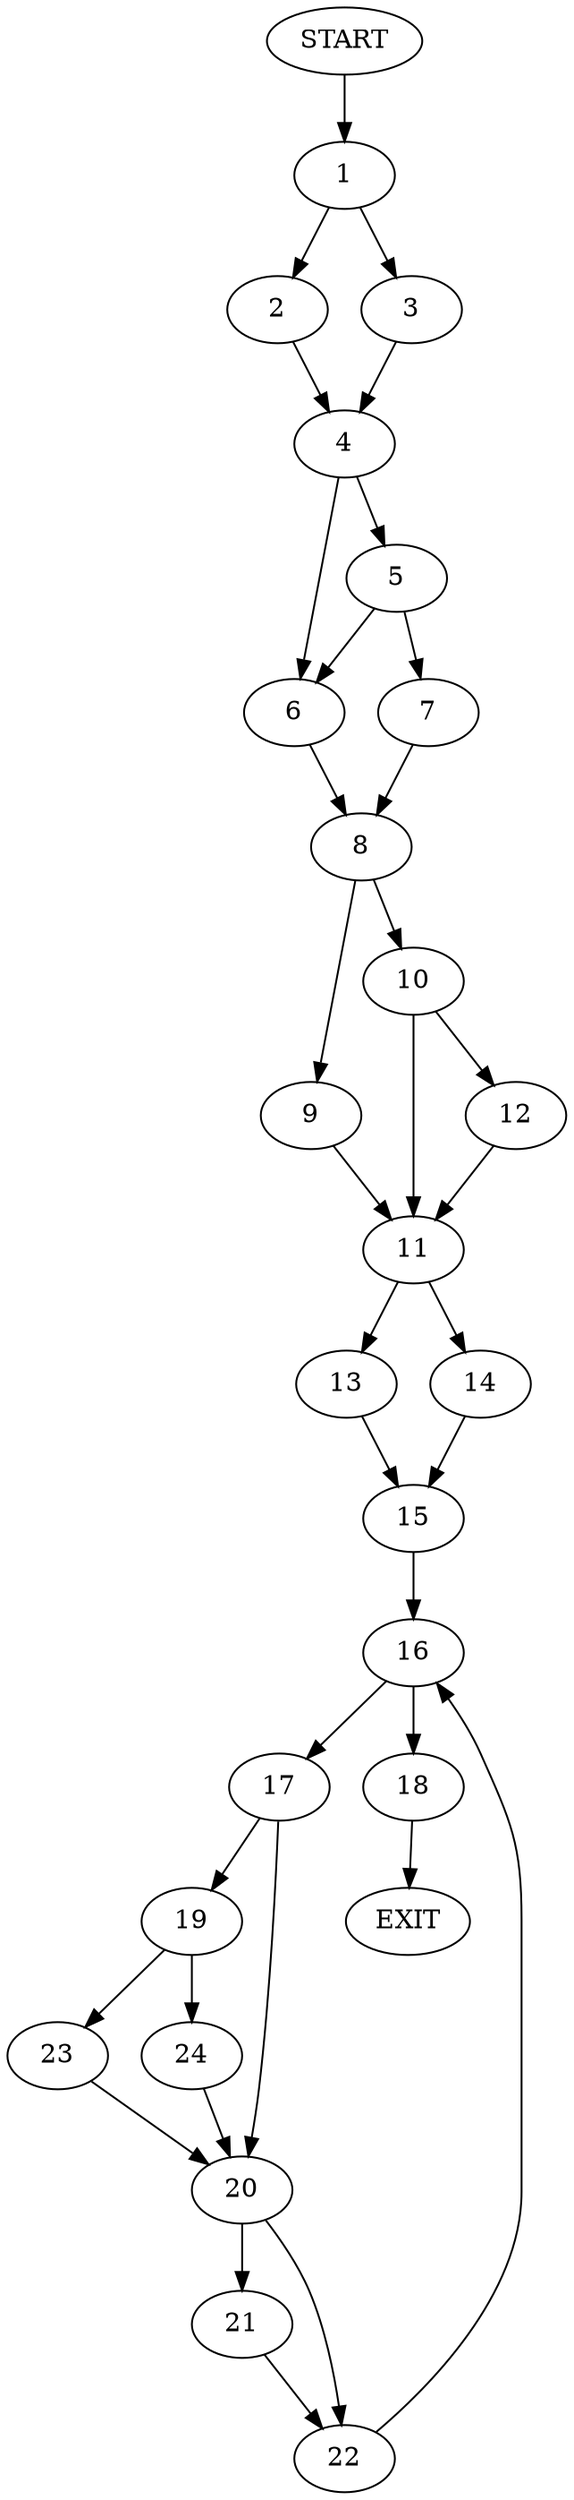 digraph {
0 [label="START"]
25 [label="EXIT"]
0 -> 1
1 -> 2
1 -> 3
2 -> 4
3 -> 4
4 -> 5
4 -> 6
5 -> 7
5 -> 6
6 -> 8
7 -> 8
8 -> 9
8 -> 10
9 -> 11
10 -> 12
10 -> 11
12 -> 11
11 -> 13
11 -> 14
14 -> 15
13 -> 15
15 -> 16
16 -> 17
16 -> 18
17 -> 19
17 -> 20
18 -> 25
20 -> 21
20 -> 22
19 -> 23
19 -> 24
24 -> 20
23 -> 20
21 -> 22
22 -> 16
}
